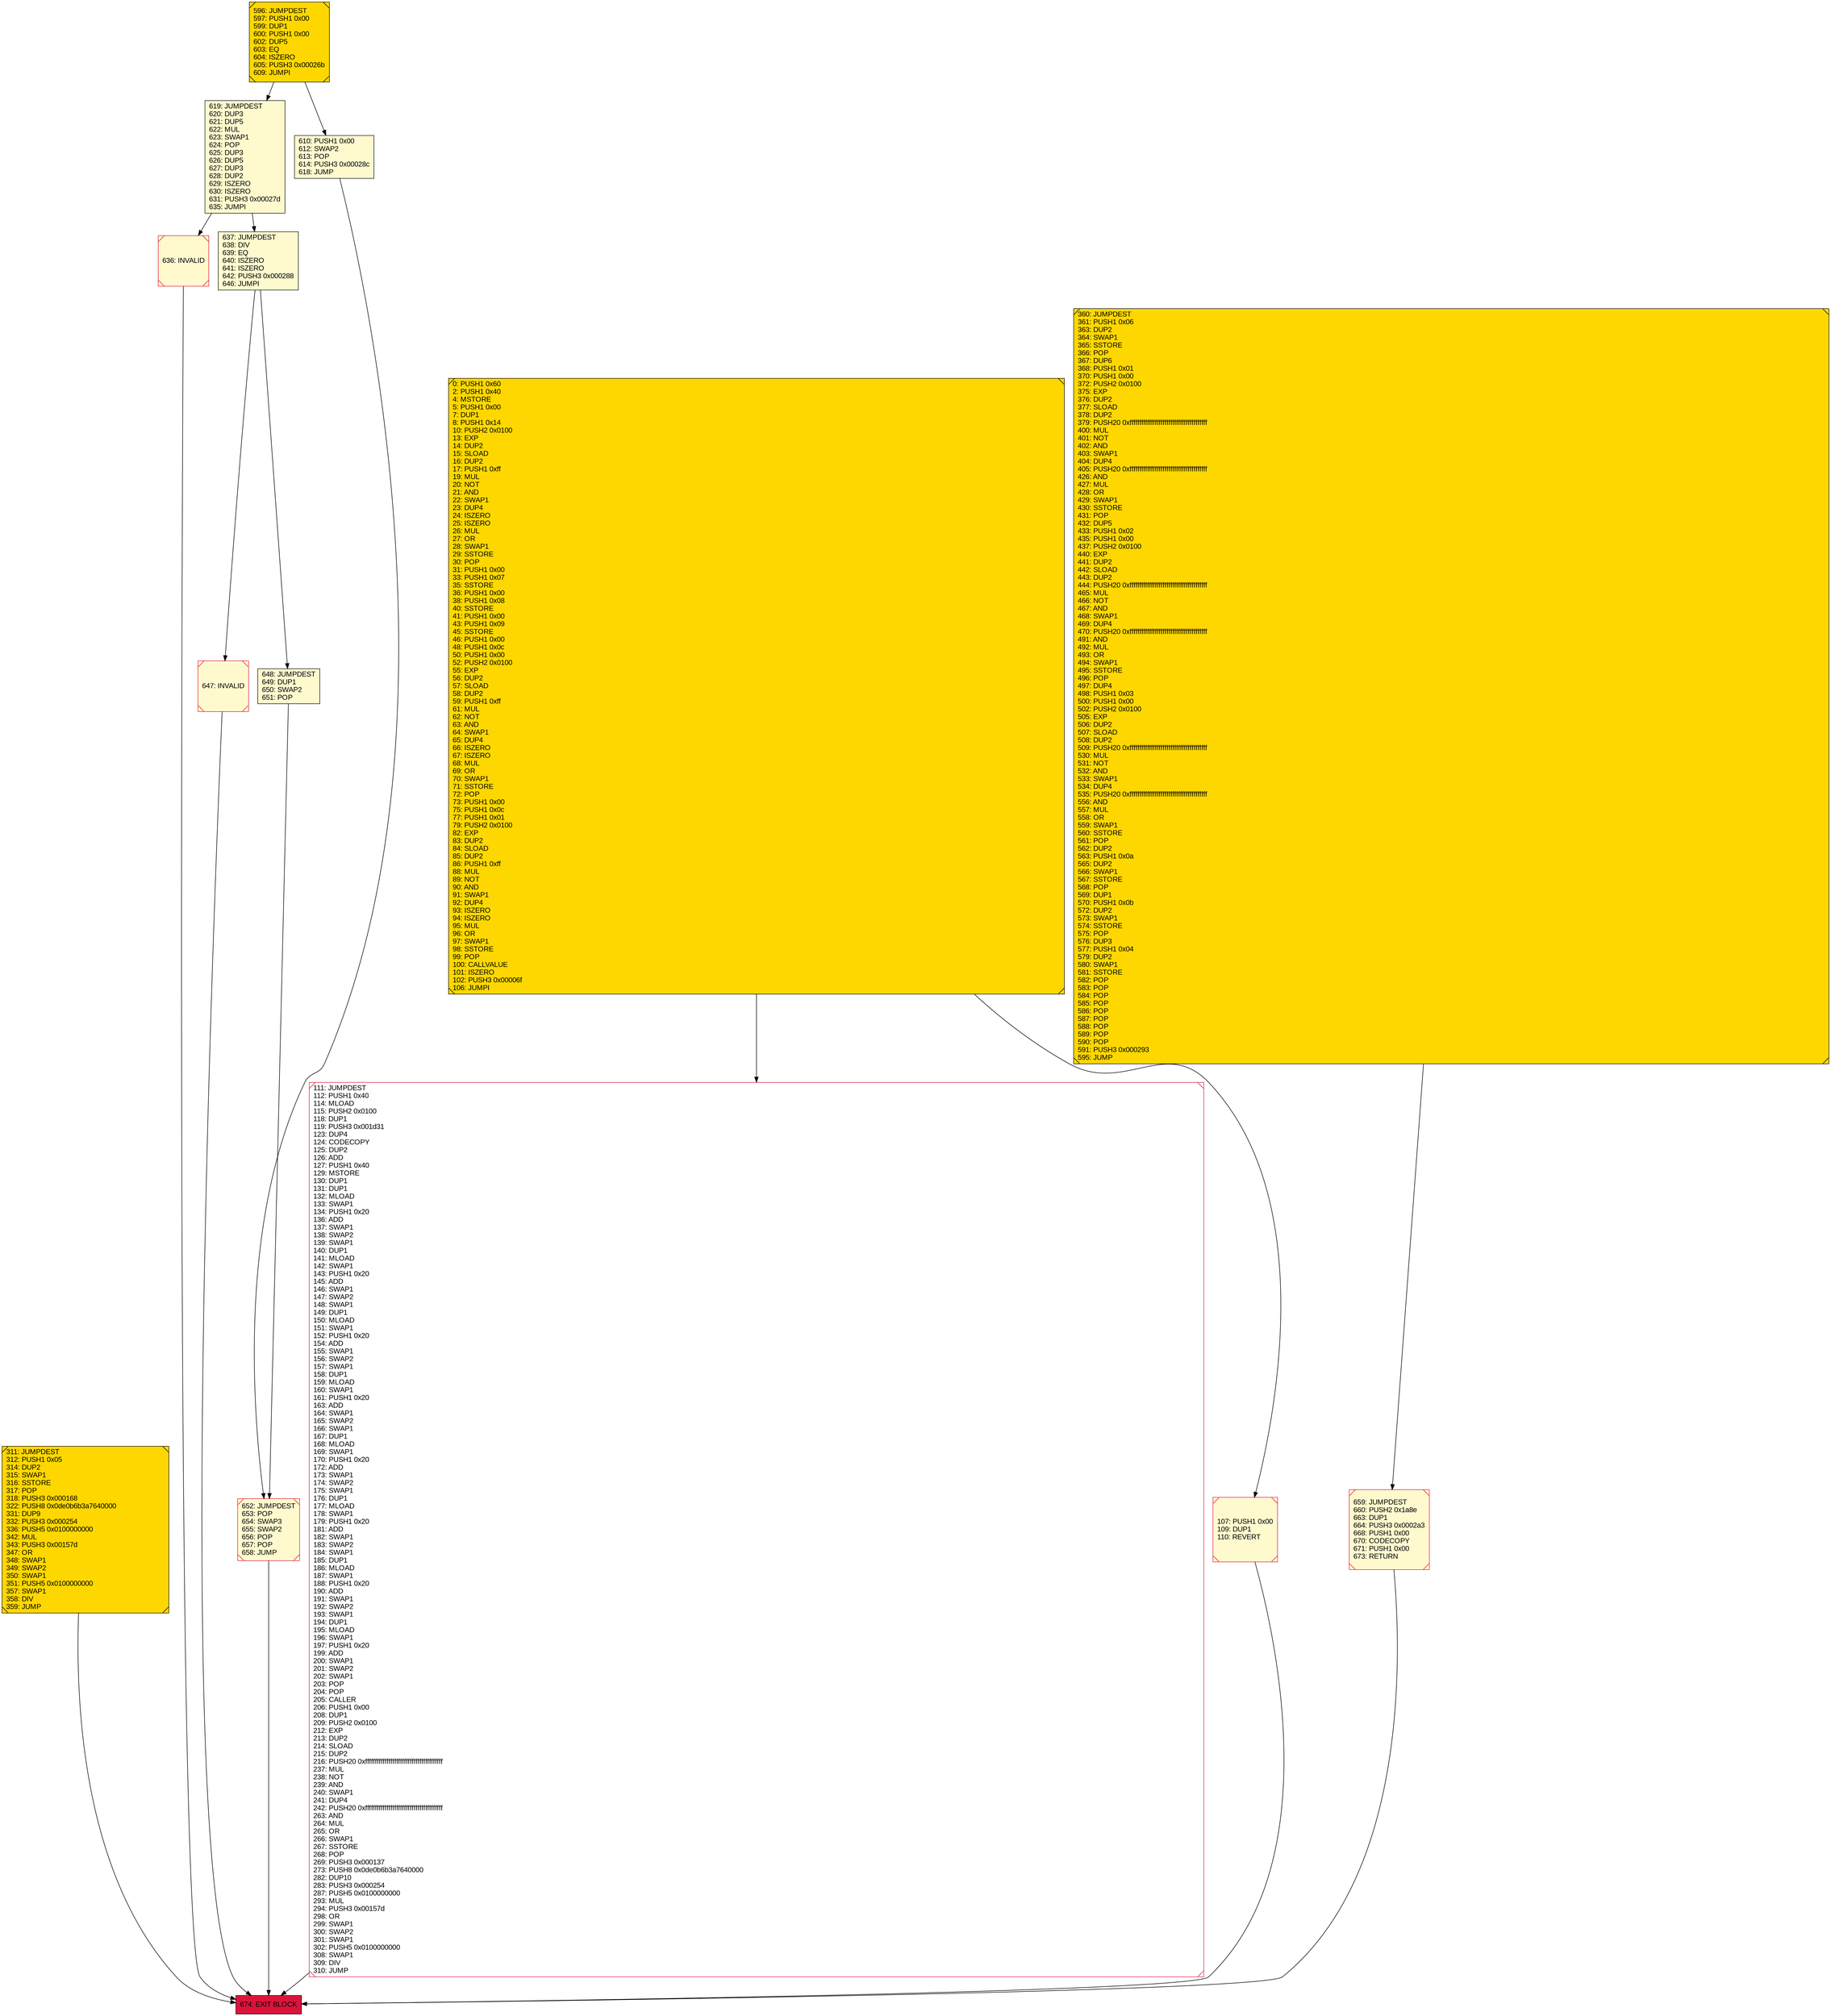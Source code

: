 digraph G {
bgcolor=transparent rankdir=UD;
node [shape=box style=filled color=black fillcolor=white fontname=arial fontcolor=black];
674 [label="674: EXIT BLOCK\l" fillcolor=crimson ];
311 [label="311: JUMPDEST\l312: PUSH1 0x05\l314: DUP2\l315: SWAP1\l316: SSTORE\l317: POP\l318: PUSH3 0x000168\l322: PUSH8 0x0de0b6b3a7640000\l331: DUP9\l332: PUSH3 0x000254\l336: PUSH5 0x0100000000\l342: MUL\l343: PUSH3 0x00157d\l347: OR\l348: SWAP1\l349: SWAP2\l350: SWAP1\l351: PUSH5 0x0100000000\l357: SWAP1\l358: DIV\l359: JUMP\l" fillcolor=lemonchiffon shape=Msquare fillcolor=gold ];
637 [label="637: JUMPDEST\l638: DIV\l639: EQ\l640: ISZERO\l641: ISZERO\l642: PUSH3 0x000288\l646: JUMPI\l" fillcolor=lemonchiffon ];
636 [label="636: INVALID\l" fillcolor=lemonchiffon shape=Msquare color=crimson ];
360 [label="360: JUMPDEST\l361: PUSH1 0x06\l363: DUP2\l364: SWAP1\l365: SSTORE\l366: POP\l367: DUP6\l368: PUSH1 0x01\l370: PUSH1 0x00\l372: PUSH2 0x0100\l375: EXP\l376: DUP2\l377: SLOAD\l378: DUP2\l379: PUSH20 0xffffffffffffffffffffffffffffffffffffffff\l400: MUL\l401: NOT\l402: AND\l403: SWAP1\l404: DUP4\l405: PUSH20 0xffffffffffffffffffffffffffffffffffffffff\l426: AND\l427: MUL\l428: OR\l429: SWAP1\l430: SSTORE\l431: POP\l432: DUP5\l433: PUSH1 0x02\l435: PUSH1 0x00\l437: PUSH2 0x0100\l440: EXP\l441: DUP2\l442: SLOAD\l443: DUP2\l444: PUSH20 0xffffffffffffffffffffffffffffffffffffffff\l465: MUL\l466: NOT\l467: AND\l468: SWAP1\l469: DUP4\l470: PUSH20 0xffffffffffffffffffffffffffffffffffffffff\l491: AND\l492: MUL\l493: OR\l494: SWAP1\l495: SSTORE\l496: POP\l497: DUP4\l498: PUSH1 0x03\l500: PUSH1 0x00\l502: PUSH2 0x0100\l505: EXP\l506: DUP2\l507: SLOAD\l508: DUP2\l509: PUSH20 0xffffffffffffffffffffffffffffffffffffffff\l530: MUL\l531: NOT\l532: AND\l533: SWAP1\l534: DUP4\l535: PUSH20 0xffffffffffffffffffffffffffffffffffffffff\l556: AND\l557: MUL\l558: OR\l559: SWAP1\l560: SSTORE\l561: POP\l562: DUP2\l563: PUSH1 0x0a\l565: DUP2\l566: SWAP1\l567: SSTORE\l568: POP\l569: DUP1\l570: PUSH1 0x0b\l572: DUP2\l573: SWAP1\l574: SSTORE\l575: POP\l576: DUP3\l577: PUSH1 0x04\l579: DUP2\l580: SWAP1\l581: SSTORE\l582: POP\l583: POP\l584: POP\l585: POP\l586: POP\l587: POP\l588: POP\l589: POP\l590: POP\l591: PUSH3 0x000293\l595: JUMP\l" fillcolor=lemonchiffon shape=Msquare fillcolor=gold ];
619 [label="619: JUMPDEST\l620: DUP3\l621: DUP5\l622: MUL\l623: SWAP1\l624: POP\l625: DUP3\l626: DUP5\l627: DUP3\l628: DUP2\l629: ISZERO\l630: ISZERO\l631: PUSH3 0x00027d\l635: JUMPI\l" fillcolor=lemonchiffon ];
107 [label="107: PUSH1 0x00\l109: DUP1\l110: REVERT\l" fillcolor=lemonchiffon shape=Msquare color=crimson ];
652 [label="652: JUMPDEST\l653: POP\l654: SWAP3\l655: SWAP2\l656: POP\l657: POP\l658: JUMP\l" fillcolor=lemonchiffon shape=Msquare color=crimson ];
610 [label="610: PUSH1 0x00\l612: SWAP2\l613: POP\l614: PUSH3 0x00028c\l618: JUMP\l" fillcolor=lemonchiffon ];
596 [label="596: JUMPDEST\l597: PUSH1 0x00\l599: DUP1\l600: PUSH1 0x00\l602: DUP5\l603: EQ\l604: ISZERO\l605: PUSH3 0x00026b\l609: JUMPI\l" fillcolor=lemonchiffon shape=Msquare fillcolor=gold ];
647 [label="647: INVALID\l" fillcolor=lemonchiffon shape=Msquare color=crimson ];
111 [label="111: JUMPDEST\l112: PUSH1 0x40\l114: MLOAD\l115: PUSH2 0x0100\l118: DUP1\l119: PUSH3 0x001d31\l123: DUP4\l124: CODECOPY\l125: DUP2\l126: ADD\l127: PUSH1 0x40\l129: MSTORE\l130: DUP1\l131: DUP1\l132: MLOAD\l133: SWAP1\l134: PUSH1 0x20\l136: ADD\l137: SWAP1\l138: SWAP2\l139: SWAP1\l140: DUP1\l141: MLOAD\l142: SWAP1\l143: PUSH1 0x20\l145: ADD\l146: SWAP1\l147: SWAP2\l148: SWAP1\l149: DUP1\l150: MLOAD\l151: SWAP1\l152: PUSH1 0x20\l154: ADD\l155: SWAP1\l156: SWAP2\l157: SWAP1\l158: DUP1\l159: MLOAD\l160: SWAP1\l161: PUSH1 0x20\l163: ADD\l164: SWAP1\l165: SWAP2\l166: SWAP1\l167: DUP1\l168: MLOAD\l169: SWAP1\l170: PUSH1 0x20\l172: ADD\l173: SWAP1\l174: SWAP2\l175: SWAP1\l176: DUP1\l177: MLOAD\l178: SWAP1\l179: PUSH1 0x20\l181: ADD\l182: SWAP1\l183: SWAP2\l184: SWAP1\l185: DUP1\l186: MLOAD\l187: SWAP1\l188: PUSH1 0x20\l190: ADD\l191: SWAP1\l192: SWAP2\l193: SWAP1\l194: DUP1\l195: MLOAD\l196: SWAP1\l197: PUSH1 0x20\l199: ADD\l200: SWAP1\l201: SWAP2\l202: SWAP1\l203: POP\l204: POP\l205: CALLER\l206: PUSH1 0x00\l208: DUP1\l209: PUSH2 0x0100\l212: EXP\l213: DUP2\l214: SLOAD\l215: DUP2\l216: PUSH20 0xffffffffffffffffffffffffffffffffffffffff\l237: MUL\l238: NOT\l239: AND\l240: SWAP1\l241: DUP4\l242: PUSH20 0xffffffffffffffffffffffffffffffffffffffff\l263: AND\l264: MUL\l265: OR\l266: SWAP1\l267: SSTORE\l268: POP\l269: PUSH3 0x000137\l273: PUSH8 0x0de0b6b3a7640000\l282: DUP10\l283: PUSH3 0x000254\l287: PUSH5 0x0100000000\l293: MUL\l294: PUSH3 0x00157d\l298: OR\l299: SWAP1\l300: SWAP2\l301: SWAP1\l302: PUSH5 0x0100000000\l308: SWAP1\l309: DIV\l310: JUMP\l" shape=Msquare color=crimson ];
0 [label="0: PUSH1 0x60\l2: PUSH1 0x40\l4: MSTORE\l5: PUSH1 0x00\l7: DUP1\l8: PUSH1 0x14\l10: PUSH2 0x0100\l13: EXP\l14: DUP2\l15: SLOAD\l16: DUP2\l17: PUSH1 0xff\l19: MUL\l20: NOT\l21: AND\l22: SWAP1\l23: DUP4\l24: ISZERO\l25: ISZERO\l26: MUL\l27: OR\l28: SWAP1\l29: SSTORE\l30: POP\l31: PUSH1 0x00\l33: PUSH1 0x07\l35: SSTORE\l36: PUSH1 0x00\l38: PUSH1 0x08\l40: SSTORE\l41: PUSH1 0x00\l43: PUSH1 0x09\l45: SSTORE\l46: PUSH1 0x00\l48: PUSH1 0x0c\l50: PUSH1 0x00\l52: PUSH2 0x0100\l55: EXP\l56: DUP2\l57: SLOAD\l58: DUP2\l59: PUSH1 0xff\l61: MUL\l62: NOT\l63: AND\l64: SWAP1\l65: DUP4\l66: ISZERO\l67: ISZERO\l68: MUL\l69: OR\l70: SWAP1\l71: SSTORE\l72: POP\l73: PUSH1 0x00\l75: PUSH1 0x0c\l77: PUSH1 0x01\l79: PUSH2 0x0100\l82: EXP\l83: DUP2\l84: SLOAD\l85: DUP2\l86: PUSH1 0xff\l88: MUL\l89: NOT\l90: AND\l91: SWAP1\l92: DUP4\l93: ISZERO\l94: ISZERO\l95: MUL\l96: OR\l97: SWAP1\l98: SSTORE\l99: POP\l100: CALLVALUE\l101: ISZERO\l102: PUSH3 0x00006f\l106: JUMPI\l" fillcolor=lemonchiffon shape=Msquare fillcolor=gold ];
659 [label="659: JUMPDEST\l660: PUSH2 0x1a8e\l663: DUP1\l664: PUSH3 0x0002a3\l668: PUSH1 0x00\l670: CODECOPY\l671: PUSH1 0x00\l673: RETURN\l" fillcolor=lemonchiffon shape=Msquare color=crimson ];
648 [label="648: JUMPDEST\l649: DUP1\l650: SWAP2\l651: POP\l" fillcolor=lemonchiffon ];
311 -> 674;
610 -> 652;
636 -> 674;
619 -> 636;
0 -> 111;
619 -> 637;
107 -> 674;
652 -> 674;
596 -> 619;
0 -> 107;
648 -> 652;
360 -> 659;
111 -> 674;
637 -> 647;
647 -> 674;
596 -> 610;
659 -> 674;
637 -> 648;
}